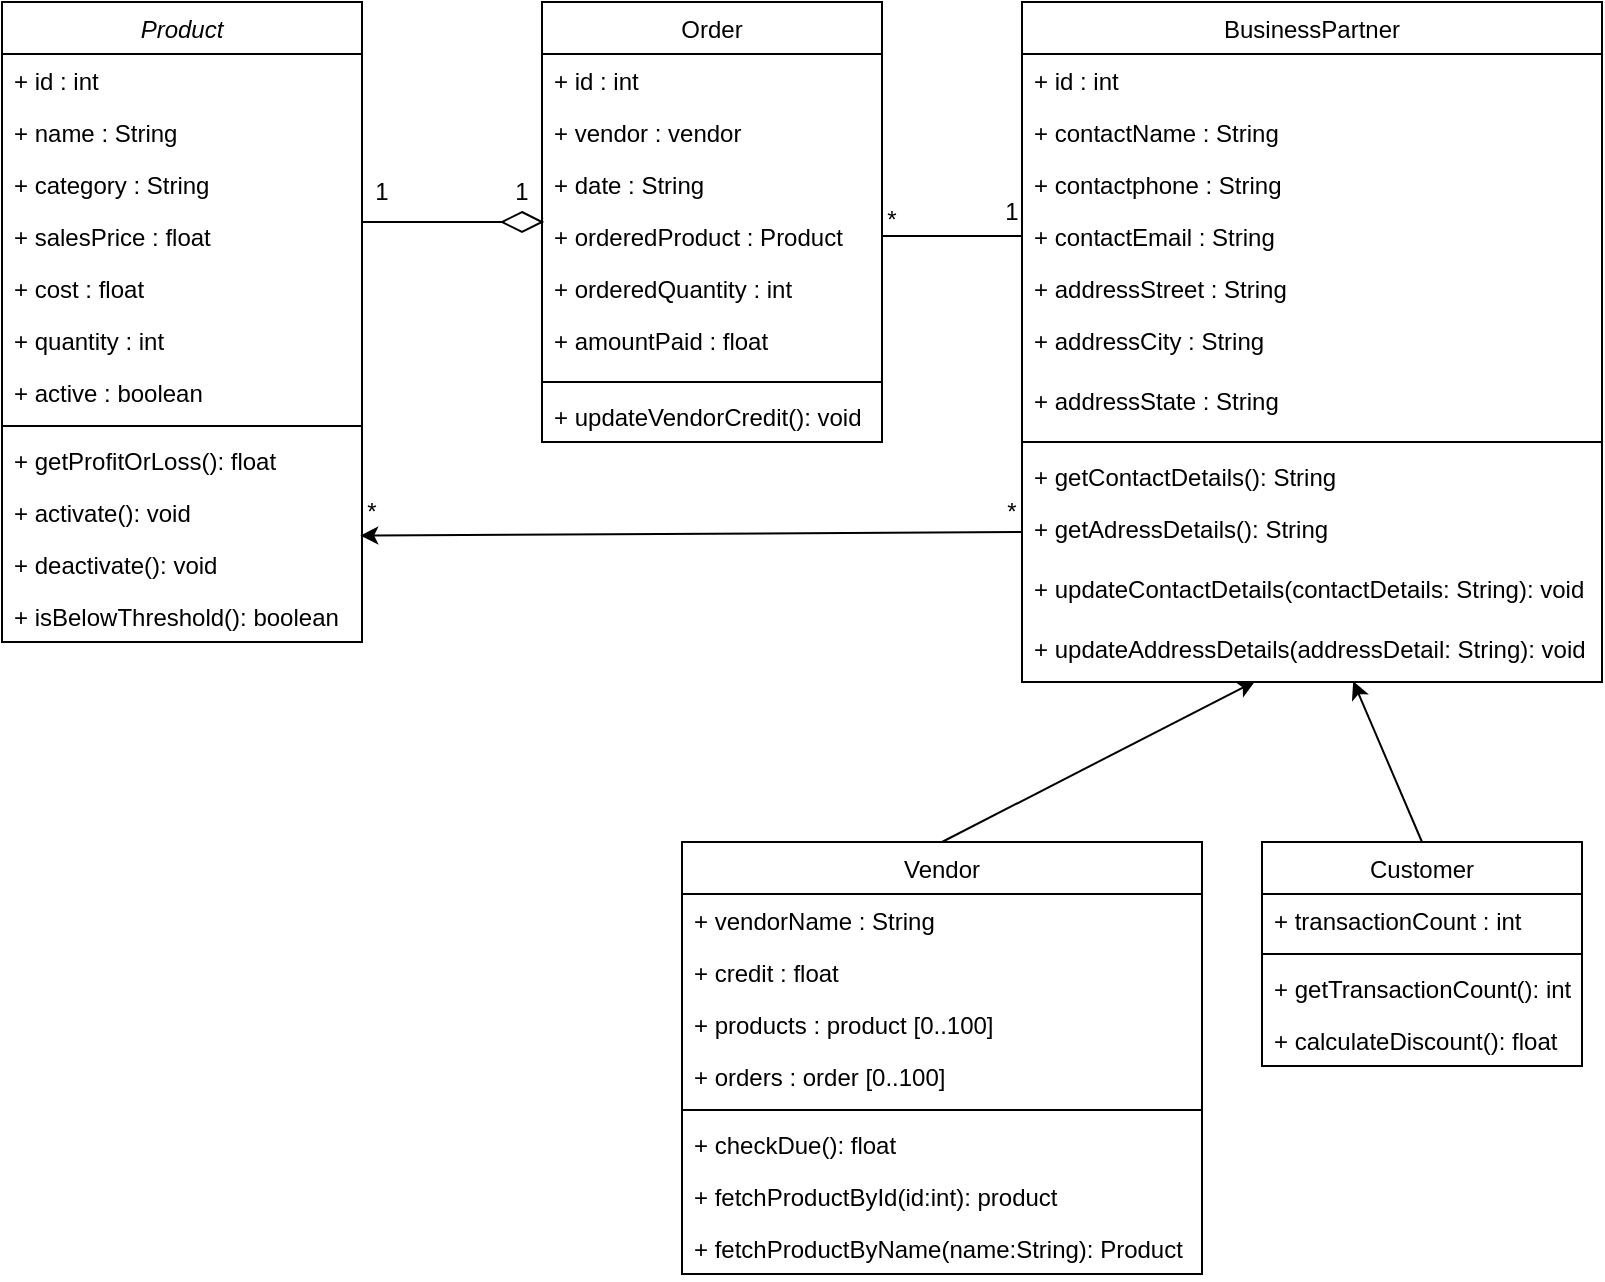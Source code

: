 <mxfile version="16.6.5" type="device"><diagram id="C5RBs43oDa-KdzZeNtuy" name="Page-1"><mxGraphModel dx="1346" dy="634" grid="1" gridSize="10" guides="1" tooltips="1" connect="1" arrows="1" fold="1" page="1" pageScale="1" pageWidth="827" pageHeight="1169" math="0" shadow="0"><root><mxCell id="WIyWlLk6GJQsqaUBKTNV-0"/><mxCell id="WIyWlLk6GJQsqaUBKTNV-1" parent="WIyWlLk6GJQsqaUBKTNV-0"/><mxCell id="zkfFHV4jXpPFQw0GAbJ--0" value="Product" style="swimlane;fontStyle=2;align=center;verticalAlign=top;childLayout=stackLayout;horizontal=1;startSize=26;horizontalStack=0;resizeParent=1;resizeLast=0;collapsible=1;marginBottom=0;rounded=0;shadow=0;strokeWidth=1;" parent="WIyWlLk6GJQsqaUBKTNV-1" vertex="1"><mxGeometry x="10" y="10" width="180" height="320" as="geometry"><mxRectangle x="230" y="140" width="160" height="26" as="alternateBounds"/></mxGeometry></mxCell><mxCell id="zkfFHV4jXpPFQw0GAbJ--1" value="+ id : int" style="text;align=left;verticalAlign=top;spacingLeft=4;spacingRight=4;overflow=hidden;rotatable=0;points=[[0,0.5],[1,0.5]];portConstraint=eastwest;" parent="zkfFHV4jXpPFQw0GAbJ--0" vertex="1"><mxGeometry y="26" width="180" height="26" as="geometry"/></mxCell><mxCell id="zkfFHV4jXpPFQw0GAbJ--2" value="+ name : String" style="text;align=left;verticalAlign=top;spacingLeft=4;spacingRight=4;overflow=hidden;rotatable=0;points=[[0,0.5],[1,0.5]];portConstraint=eastwest;rounded=0;shadow=0;html=0;" parent="zkfFHV4jXpPFQw0GAbJ--0" vertex="1"><mxGeometry y="52" width="180" height="26" as="geometry"/></mxCell><mxCell id="zkfFHV4jXpPFQw0GAbJ--3" value="+ category : String" style="text;align=left;verticalAlign=top;spacingLeft=4;spacingRight=4;overflow=hidden;rotatable=0;points=[[0,0.5],[1,0.5]];portConstraint=eastwest;rounded=0;shadow=0;html=0;" parent="zkfFHV4jXpPFQw0GAbJ--0" vertex="1"><mxGeometry y="78" width="180" height="26" as="geometry"/></mxCell><mxCell id="TLTmDRfmEv0c7cjd-RGx-0" value="+ salesPrice : float" style="text;align=left;verticalAlign=top;spacingLeft=4;spacingRight=4;overflow=hidden;rotatable=0;points=[[0,0.5],[1,0.5]];portConstraint=eastwest;rounded=0;shadow=0;html=0;" vertex="1" parent="zkfFHV4jXpPFQw0GAbJ--0"><mxGeometry y="104" width="180" height="26" as="geometry"/></mxCell><mxCell id="TLTmDRfmEv0c7cjd-RGx-1" value="+ cost : float" style="text;align=left;verticalAlign=top;spacingLeft=4;spacingRight=4;overflow=hidden;rotatable=0;points=[[0,0.5],[1,0.5]];portConstraint=eastwest;rounded=0;shadow=0;html=0;" vertex="1" parent="zkfFHV4jXpPFQw0GAbJ--0"><mxGeometry y="130" width="180" height="26" as="geometry"/></mxCell><mxCell id="TLTmDRfmEv0c7cjd-RGx-2" value="+ quantity : int" style="text;align=left;verticalAlign=top;spacingLeft=4;spacingRight=4;overflow=hidden;rotatable=0;points=[[0,0.5],[1,0.5]];portConstraint=eastwest;rounded=0;shadow=0;html=0;" vertex="1" parent="zkfFHV4jXpPFQw0GAbJ--0"><mxGeometry y="156" width="180" height="26" as="geometry"/></mxCell><mxCell id="TLTmDRfmEv0c7cjd-RGx-3" value="+ active : boolean" style="text;align=left;verticalAlign=top;spacingLeft=4;spacingRight=4;overflow=hidden;rotatable=0;points=[[0,0.5],[1,0.5]];portConstraint=eastwest;rounded=0;shadow=0;html=0;" vertex="1" parent="zkfFHV4jXpPFQw0GAbJ--0"><mxGeometry y="182" width="180" height="26" as="geometry"/></mxCell><mxCell id="zkfFHV4jXpPFQw0GAbJ--4" value="" style="line;html=1;strokeWidth=1;align=left;verticalAlign=middle;spacingTop=-1;spacingLeft=3;spacingRight=3;rotatable=0;labelPosition=right;points=[];portConstraint=eastwest;" parent="zkfFHV4jXpPFQw0GAbJ--0" vertex="1"><mxGeometry y="208" width="180" height="8" as="geometry"/></mxCell><mxCell id="zkfFHV4jXpPFQw0GAbJ--5" value="+ getProfitOrLoss(): float" style="text;align=left;verticalAlign=top;spacingLeft=4;spacingRight=4;overflow=hidden;rotatable=0;points=[[0,0.5],[1,0.5]];portConstraint=eastwest;" parent="zkfFHV4jXpPFQw0GAbJ--0" vertex="1"><mxGeometry y="216" width="180" height="26" as="geometry"/></mxCell><mxCell id="TLTmDRfmEv0c7cjd-RGx-4" value="+ activate(): void" style="text;align=left;verticalAlign=top;spacingLeft=4;spacingRight=4;overflow=hidden;rotatable=0;points=[[0,0.5],[1,0.5]];portConstraint=eastwest;" vertex="1" parent="zkfFHV4jXpPFQw0GAbJ--0"><mxGeometry y="242" width="180" height="26" as="geometry"/></mxCell><mxCell id="TLTmDRfmEv0c7cjd-RGx-5" value="+ deactivate(): void" style="text;align=left;verticalAlign=top;spacingLeft=4;spacingRight=4;overflow=hidden;rotatable=0;points=[[0,0.5],[1,0.5]];portConstraint=eastwest;" vertex="1" parent="zkfFHV4jXpPFQw0GAbJ--0"><mxGeometry y="268" width="180" height="26" as="geometry"/></mxCell><mxCell id="TLTmDRfmEv0c7cjd-RGx-6" value="+ isBelowThreshold(): boolean" style="text;align=left;verticalAlign=top;spacingLeft=4;spacingRight=4;overflow=hidden;rotatable=0;points=[[0,0.5],[1,0.5]];portConstraint=eastwest;" vertex="1" parent="zkfFHV4jXpPFQw0GAbJ--0"><mxGeometry y="294" width="180" height="26" as="geometry"/></mxCell><mxCell id="zkfFHV4jXpPFQw0GAbJ--17" value="Order" style="swimlane;fontStyle=0;align=center;verticalAlign=top;childLayout=stackLayout;horizontal=1;startSize=26;horizontalStack=0;resizeParent=1;resizeLast=0;collapsible=1;marginBottom=0;rounded=0;shadow=0;strokeWidth=1;" parent="WIyWlLk6GJQsqaUBKTNV-1" vertex="1"><mxGeometry x="280" y="10" width="170" height="220" as="geometry"><mxRectangle x="550" y="140" width="160" height="26" as="alternateBounds"/></mxGeometry></mxCell><mxCell id="zkfFHV4jXpPFQw0GAbJ--18" value="+ id : int        " style="text;align=left;verticalAlign=top;spacingLeft=4;spacingRight=4;overflow=hidden;rotatable=0;points=[[0,0.5],[1,0.5]];portConstraint=eastwest;" parent="zkfFHV4jXpPFQw0GAbJ--17" vertex="1"><mxGeometry y="26" width="170" height="26" as="geometry"/></mxCell><mxCell id="zkfFHV4jXpPFQw0GAbJ--19" value="+ vendor : vendor" style="text;align=left;verticalAlign=top;spacingLeft=4;spacingRight=4;overflow=hidden;rotatable=0;points=[[0,0.5],[1,0.5]];portConstraint=eastwest;rounded=0;shadow=0;html=0;" parent="zkfFHV4jXpPFQw0GAbJ--17" vertex="1"><mxGeometry y="52" width="170" height="26" as="geometry"/></mxCell><mxCell id="zkfFHV4jXpPFQw0GAbJ--20" value="+ date : String" style="text;align=left;verticalAlign=top;spacingLeft=4;spacingRight=4;overflow=hidden;rotatable=0;points=[[0,0.5],[1,0.5]];portConstraint=eastwest;rounded=0;shadow=0;html=0;" parent="zkfFHV4jXpPFQw0GAbJ--17" vertex="1"><mxGeometry y="78" width="170" height="26" as="geometry"/></mxCell><mxCell id="zkfFHV4jXpPFQw0GAbJ--21" value="+ orderedProduct : Product" style="text;align=left;verticalAlign=top;spacingLeft=4;spacingRight=4;overflow=hidden;rotatable=0;points=[[0,0.5],[1,0.5]];portConstraint=eastwest;rounded=0;shadow=0;html=0;" parent="zkfFHV4jXpPFQw0GAbJ--17" vertex="1"><mxGeometry y="104" width="170" height="26" as="geometry"/></mxCell><mxCell id="zkfFHV4jXpPFQw0GAbJ--22" value="+ orderedQuantity : int" style="text;align=left;verticalAlign=top;spacingLeft=4;spacingRight=4;overflow=hidden;rotatable=0;points=[[0,0.5],[1,0.5]];portConstraint=eastwest;rounded=0;shadow=0;html=0;" parent="zkfFHV4jXpPFQw0GAbJ--17" vertex="1"><mxGeometry y="130" width="170" height="26" as="geometry"/></mxCell><mxCell id="zkfFHV4jXpPFQw0GAbJ--24" value="+ amountPaid : float" style="text;align=left;verticalAlign=top;spacingLeft=4;spacingRight=4;overflow=hidden;rotatable=0;points=[[0,0.5],[1,0.5]];portConstraint=eastwest;" parent="zkfFHV4jXpPFQw0GAbJ--17" vertex="1"><mxGeometry y="156" width="170" height="30" as="geometry"/></mxCell><mxCell id="zkfFHV4jXpPFQw0GAbJ--23" value="" style="line;html=1;strokeWidth=1;align=left;verticalAlign=middle;spacingTop=-1;spacingLeft=3;spacingRight=3;rotatable=0;labelPosition=right;points=[];portConstraint=eastwest;" parent="zkfFHV4jXpPFQw0GAbJ--17" vertex="1"><mxGeometry y="186" width="170" height="8" as="geometry"/></mxCell><mxCell id="zkfFHV4jXpPFQw0GAbJ--25" value="+ updateVendorCredit(): void" style="text;align=left;verticalAlign=top;spacingLeft=4;spacingRight=4;overflow=hidden;rotatable=0;points=[[0,0.5],[1,0.5]];portConstraint=eastwest;" parent="zkfFHV4jXpPFQw0GAbJ--17" vertex="1"><mxGeometry y="194" width="170" height="26" as="geometry"/></mxCell><mxCell id="TLTmDRfmEv0c7cjd-RGx-7" value="BusinessPartner" style="swimlane;fontStyle=0;align=center;verticalAlign=top;childLayout=stackLayout;horizontal=1;startSize=26;horizontalStack=0;resizeParent=1;resizeLast=0;collapsible=1;marginBottom=0;rounded=0;shadow=0;strokeWidth=1;" vertex="1" parent="WIyWlLk6GJQsqaUBKTNV-1"><mxGeometry x="520" y="10" width="290" height="340" as="geometry"><mxRectangle x="550" y="140" width="160" height="26" as="alternateBounds"/></mxGeometry></mxCell><mxCell id="TLTmDRfmEv0c7cjd-RGx-8" value="+ id : int        " style="text;align=left;verticalAlign=top;spacingLeft=4;spacingRight=4;overflow=hidden;rotatable=0;points=[[0,0.5],[1,0.5]];portConstraint=eastwest;" vertex="1" parent="TLTmDRfmEv0c7cjd-RGx-7"><mxGeometry y="26" width="290" height="26" as="geometry"/></mxCell><mxCell id="TLTmDRfmEv0c7cjd-RGx-9" value="+ contactName : String" style="text;align=left;verticalAlign=top;spacingLeft=4;spacingRight=4;overflow=hidden;rotatable=0;points=[[0,0.5],[1,0.5]];portConstraint=eastwest;rounded=0;shadow=0;html=0;" vertex="1" parent="TLTmDRfmEv0c7cjd-RGx-7"><mxGeometry y="52" width="290" height="26" as="geometry"/></mxCell><mxCell id="TLTmDRfmEv0c7cjd-RGx-10" value="+ contactphone : String" style="text;align=left;verticalAlign=top;spacingLeft=4;spacingRight=4;overflow=hidden;rotatable=0;points=[[0,0.5],[1,0.5]];portConstraint=eastwest;rounded=0;shadow=0;html=0;" vertex="1" parent="TLTmDRfmEv0c7cjd-RGx-7"><mxGeometry y="78" width="290" height="26" as="geometry"/></mxCell><mxCell id="TLTmDRfmEv0c7cjd-RGx-11" value="+ contactEmail : String" style="text;align=left;verticalAlign=top;spacingLeft=4;spacingRight=4;overflow=hidden;rotatable=0;points=[[0,0.5],[1,0.5]];portConstraint=eastwest;rounded=0;shadow=0;html=0;" vertex="1" parent="TLTmDRfmEv0c7cjd-RGx-7"><mxGeometry y="104" width="290" height="26" as="geometry"/></mxCell><mxCell id="TLTmDRfmEv0c7cjd-RGx-12" value="+ addressStreet : String" style="text;align=left;verticalAlign=top;spacingLeft=4;spacingRight=4;overflow=hidden;rotatable=0;points=[[0,0.5],[1,0.5]];portConstraint=eastwest;rounded=0;shadow=0;html=0;" vertex="1" parent="TLTmDRfmEv0c7cjd-RGx-7"><mxGeometry y="130" width="290" height="26" as="geometry"/></mxCell><mxCell id="TLTmDRfmEv0c7cjd-RGx-13" value="+ addressCity : String" style="text;align=left;verticalAlign=top;spacingLeft=4;spacingRight=4;overflow=hidden;rotatable=0;points=[[0,0.5],[1,0.5]];portConstraint=eastwest;" vertex="1" parent="TLTmDRfmEv0c7cjd-RGx-7"><mxGeometry y="156" width="290" height="30" as="geometry"/></mxCell><mxCell id="TLTmDRfmEv0c7cjd-RGx-16" value="+ addressState : String" style="text;align=left;verticalAlign=top;spacingLeft=4;spacingRight=4;overflow=hidden;rotatable=0;points=[[0,0.5],[1,0.5]];portConstraint=eastwest;" vertex="1" parent="TLTmDRfmEv0c7cjd-RGx-7"><mxGeometry y="186" width="290" height="30" as="geometry"/></mxCell><mxCell id="TLTmDRfmEv0c7cjd-RGx-14" value="" style="line;html=1;strokeWidth=1;align=left;verticalAlign=middle;spacingTop=-1;spacingLeft=3;spacingRight=3;rotatable=0;labelPosition=right;points=[];portConstraint=eastwest;" vertex="1" parent="TLTmDRfmEv0c7cjd-RGx-7"><mxGeometry y="216" width="290" height="8" as="geometry"/></mxCell><mxCell id="TLTmDRfmEv0c7cjd-RGx-15" value="+ getContactDetails(): String" style="text;align=left;verticalAlign=top;spacingLeft=4;spacingRight=4;overflow=hidden;rotatable=0;points=[[0,0.5],[1,0.5]];portConstraint=eastwest;" vertex="1" parent="TLTmDRfmEv0c7cjd-RGx-7"><mxGeometry y="224" width="290" height="26" as="geometry"/></mxCell><mxCell id="TLTmDRfmEv0c7cjd-RGx-17" value="+ getAdressDetails(): String" style="text;align=left;verticalAlign=top;spacingLeft=4;spacingRight=4;overflow=hidden;rotatable=0;points=[[0,0.5],[1,0.5]];portConstraint=eastwest;" vertex="1" parent="TLTmDRfmEv0c7cjd-RGx-7"><mxGeometry y="250" width="290" height="30" as="geometry"/></mxCell><mxCell id="TLTmDRfmEv0c7cjd-RGx-18" value="+ updateContactDetails(contactDetails: String): void" style="text;align=left;verticalAlign=top;spacingLeft=4;spacingRight=4;overflow=hidden;rotatable=0;points=[[0,0.5],[1,0.5]];portConstraint=eastwest;" vertex="1" parent="TLTmDRfmEv0c7cjd-RGx-7"><mxGeometry y="280" width="290" height="30" as="geometry"/></mxCell><mxCell id="TLTmDRfmEv0c7cjd-RGx-19" value="+ updateAddressDetails(addressDetail: String): void" style="text;align=left;verticalAlign=top;spacingLeft=4;spacingRight=4;overflow=hidden;rotatable=0;points=[[0,0.5],[1,0.5]];portConstraint=eastwest;" vertex="1" parent="TLTmDRfmEv0c7cjd-RGx-7"><mxGeometry y="310" width="290" height="30" as="geometry"/></mxCell><mxCell id="TLTmDRfmEv0c7cjd-RGx-21" value="" style="endArrow=classic;html=1;rounded=0;entryX=0.995;entryY=0.953;entryDx=0;entryDy=0;entryPerimeter=0;exitX=0;exitY=0.5;exitDx=0;exitDy=0;" edge="1" parent="WIyWlLk6GJQsqaUBKTNV-1" source="TLTmDRfmEv0c7cjd-RGx-17" target="TLTmDRfmEv0c7cjd-RGx-4"><mxGeometry width="50" height="50" relative="1" as="geometry"><mxPoint x="310" y="330" as="sourcePoint"/><mxPoint x="360" y="280" as="targetPoint"/></mxGeometry></mxCell><mxCell id="TLTmDRfmEv0c7cjd-RGx-22" value="" style="endArrow=none;html=1;rounded=0;entryX=0;entryY=0.5;entryDx=0;entryDy=0;exitX=1;exitY=0.5;exitDx=0;exitDy=0;" edge="1" parent="WIyWlLk6GJQsqaUBKTNV-1" source="zkfFHV4jXpPFQw0GAbJ--21" target="TLTmDRfmEv0c7cjd-RGx-11"><mxGeometry width="50" height="50" relative="1" as="geometry"><mxPoint x="310" y="330" as="sourcePoint"/><mxPoint x="360" y="280" as="targetPoint"/></mxGeometry></mxCell><mxCell id="TLTmDRfmEv0c7cjd-RGx-23" value="Vendor" style="swimlane;fontStyle=0;align=center;verticalAlign=top;childLayout=stackLayout;horizontal=1;startSize=26;horizontalStack=0;resizeParent=1;resizeLast=0;collapsible=1;marginBottom=0;rounded=0;shadow=0;strokeWidth=1;" vertex="1" parent="WIyWlLk6GJQsqaUBKTNV-1"><mxGeometry x="350" y="430" width="260" height="216" as="geometry"><mxRectangle x="340" y="380" width="170" height="26" as="alternateBounds"/></mxGeometry></mxCell><mxCell id="TLTmDRfmEv0c7cjd-RGx-24" value="+ vendorName : String" style="text;align=left;verticalAlign=top;spacingLeft=4;spacingRight=4;overflow=hidden;rotatable=0;points=[[0,0.5],[1,0.5]];portConstraint=eastwest;" vertex="1" parent="TLTmDRfmEv0c7cjd-RGx-23"><mxGeometry y="26" width="260" height="26" as="geometry"/></mxCell><mxCell id="TLTmDRfmEv0c7cjd-RGx-29" value="+ credit : float" style="text;align=left;verticalAlign=top;spacingLeft=4;spacingRight=4;overflow=hidden;rotatable=0;points=[[0,0.5],[1,0.5]];portConstraint=eastwest;" vertex="1" parent="TLTmDRfmEv0c7cjd-RGx-23"><mxGeometry y="52" width="260" height="26" as="geometry"/></mxCell><mxCell id="TLTmDRfmEv0c7cjd-RGx-30" value="+ products : product [0..100]" style="text;align=left;verticalAlign=top;spacingLeft=4;spacingRight=4;overflow=hidden;rotatable=0;points=[[0,0.5],[1,0.5]];portConstraint=eastwest;" vertex="1" parent="TLTmDRfmEv0c7cjd-RGx-23"><mxGeometry y="78" width="260" height="26" as="geometry"/></mxCell><mxCell id="TLTmDRfmEv0c7cjd-RGx-31" value="+ orders : order [0..100]" style="text;align=left;verticalAlign=top;spacingLeft=4;spacingRight=4;overflow=hidden;rotatable=0;points=[[0,0.5],[1,0.5]];portConstraint=eastwest;" vertex="1" parent="TLTmDRfmEv0c7cjd-RGx-23"><mxGeometry y="104" width="260" height="26" as="geometry"/></mxCell><mxCell id="TLTmDRfmEv0c7cjd-RGx-25" value="" style="line;html=1;strokeWidth=1;align=left;verticalAlign=middle;spacingTop=-1;spacingLeft=3;spacingRight=3;rotatable=0;labelPosition=right;points=[];portConstraint=eastwest;" vertex="1" parent="TLTmDRfmEv0c7cjd-RGx-23"><mxGeometry y="130" width="260" height="8" as="geometry"/></mxCell><mxCell id="TLTmDRfmEv0c7cjd-RGx-32" value="+ checkDue(): float" style="text;align=left;verticalAlign=top;spacingLeft=4;spacingRight=4;overflow=hidden;rotatable=0;points=[[0,0.5],[1,0.5]];portConstraint=eastwest;" vertex="1" parent="TLTmDRfmEv0c7cjd-RGx-23"><mxGeometry y="138" width="260" height="26" as="geometry"/></mxCell><mxCell id="TLTmDRfmEv0c7cjd-RGx-33" value="+ fetchProductById(id:int): product" style="text;align=left;verticalAlign=top;spacingLeft=4;spacingRight=4;overflow=hidden;rotatable=0;points=[[0,0.5],[1,0.5]];portConstraint=eastwest;" vertex="1" parent="TLTmDRfmEv0c7cjd-RGx-23"><mxGeometry y="164" width="260" height="26" as="geometry"/></mxCell><mxCell id="TLTmDRfmEv0c7cjd-RGx-34" value="+ fetchProductByName(name:String): Product" style="text;align=left;verticalAlign=top;spacingLeft=4;spacingRight=4;overflow=hidden;rotatable=0;points=[[0,0.5],[1,0.5]];portConstraint=eastwest;" vertex="1" parent="TLTmDRfmEv0c7cjd-RGx-23"><mxGeometry y="190" width="260" height="26" as="geometry"/></mxCell><mxCell id="TLTmDRfmEv0c7cjd-RGx-26" value="Customer" style="swimlane;fontStyle=0;align=center;verticalAlign=top;childLayout=stackLayout;horizontal=1;startSize=26;horizontalStack=0;resizeParent=1;resizeLast=0;collapsible=1;marginBottom=0;rounded=0;shadow=0;strokeWidth=1;" vertex="1" parent="WIyWlLk6GJQsqaUBKTNV-1"><mxGeometry x="640" y="430" width="160" height="112" as="geometry"><mxRectangle x="340" y="380" width="170" height="26" as="alternateBounds"/></mxGeometry></mxCell><mxCell id="TLTmDRfmEv0c7cjd-RGx-27" value="+ transactionCount : int" style="text;align=left;verticalAlign=top;spacingLeft=4;spacingRight=4;overflow=hidden;rotatable=0;points=[[0,0.5],[1,0.5]];portConstraint=eastwest;" vertex="1" parent="TLTmDRfmEv0c7cjd-RGx-26"><mxGeometry y="26" width="160" height="26" as="geometry"/></mxCell><mxCell id="TLTmDRfmEv0c7cjd-RGx-28" value="" style="line;html=1;strokeWidth=1;align=left;verticalAlign=middle;spacingTop=-1;spacingLeft=3;spacingRight=3;rotatable=0;labelPosition=right;points=[];portConstraint=eastwest;" vertex="1" parent="TLTmDRfmEv0c7cjd-RGx-26"><mxGeometry y="52" width="160" height="8" as="geometry"/></mxCell><mxCell id="TLTmDRfmEv0c7cjd-RGx-35" value="+ getTransactionCount(): int" style="text;align=left;verticalAlign=top;spacingLeft=4;spacingRight=4;overflow=hidden;rotatable=0;points=[[0,0.5],[1,0.5]];portConstraint=eastwest;" vertex="1" parent="TLTmDRfmEv0c7cjd-RGx-26"><mxGeometry y="60" width="160" height="26" as="geometry"/></mxCell><mxCell id="TLTmDRfmEv0c7cjd-RGx-36" value="+ calculateDiscount(): float" style="text;align=left;verticalAlign=top;spacingLeft=4;spacingRight=4;overflow=hidden;rotatable=0;points=[[0,0.5],[1,0.5]];portConstraint=eastwest;" vertex="1" parent="TLTmDRfmEv0c7cjd-RGx-26"><mxGeometry y="86" width="160" height="26" as="geometry"/></mxCell><mxCell id="TLTmDRfmEv0c7cjd-RGx-37" value="" style="endArrow=classic;html=1;rounded=0;exitX=0.5;exitY=0;exitDx=0;exitDy=0;entryX=0.402;entryY=0.987;entryDx=0;entryDy=0;entryPerimeter=0;" edge="1" parent="WIyWlLk6GJQsqaUBKTNV-1" source="TLTmDRfmEv0c7cjd-RGx-23" target="TLTmDRfmEv0c7cjd-RGx-19"><mxGeometry width="50" height="50" relative="1" as="geometry"><mxPoint x="480" y="650" as="sourcePoint"/><mxPoint x="530" y="600" as="targetPoint"/></mxGeometry></mxCell><mxCell id="TLTmDRfmEv0c7cjd-RGx-38" value="" style="endArrow=classic;html=1;rounded=0;exitX=0.5;exitY=0;exitDx=0;exitDy=0;entryX=0.571;entryY=0.987;entryDx=0;entryDy=0;entryPerimeter=0;" edge="1" parent="WIyWlLk6GJQsqaUBKTNV-1" source="TLTmDRfmEv0c7cjd-RGx-26" target="TLTmDRfmEv0c7cjd-RGx-19"><mxGeometry width="50" height="50" relative="1" as="geometry"><mxPoint x="480" y="650" as="sourcePoint"/><mxPoint x="530" y="600" as="targetPoint"/></mxGeometry></mxCell><mxCell id="TLTmDRfmEv0c7cjd-RGx-39" value="" style="endArrow=none;html=1;rounded=0;exitX=1.003;exitY=0.273;exitDx=0;exitDy=0;exitPerimeter=0;startArrow=none;" edge="1" parent="WIyWlLk6GJQsqaUBKTNV-1" source="TLTmDRfmEv0c7cjd-RGx-40"><mxGeometry width="50" height="50" relative="1" as="geometry"><mxPoint x="230" y="160" as="sourcePoint"/><mxPoint x="280" y="121" as="targetPoint"/></mxGeometry></mxCell><mxCell id="TLTmDRfmEv0c7cjd-RGx-40" value="" style="rhombus;whiteSpace=wrap;html=1;" vertex="1" parent="WIyWlLk6GJQsqaUBKTNV-1"><mxGeometry x="260" y="115" width="20" height="10" as="geometry"/></mxCell><mxCell id="TLTmDRfmEv0c7cjd-RGx-42" value="" style="endArrow=none;html=1;rounded=0;startArrow=none;exitX=1;exitY=0.231;exitDx=0;exitDy=0;exitPerimeter=0;" edge="1" parent="WIyWlLk6GJQsqaUBKTNV-1" source="TLTmDRfmEv0c7cjd-RGx-0" target="TLTmDRfmEv0c7cjd-RGx-40"><mxGeometry width="50" height="50" relative="1" as="geometry"><mxPoint x="235.862" y="65" as="sourcePoint"/><mxPoint x="280" y="121" as="targetPoint"/></mxGeometry></mxCell><mxCell id="TLTmDRfmEv0c7cjd-RGx-45" value="1" style="text;html=1;strokeColor=none;fillColor=none;align=center;verticalAlign=middle;whiteSpace=wrap;rounded=0;" vertex="1" parent="WIyWlLk6GJQsqaUBKTNV-1"><mxGeometry x="190" y="97.5" width="20" height="15" as="geometry"/></mxCell><mxCell id="TLTmDRfmEv0c7cjd-RGx-46" value="1" style="text;html=1;strokeColor=none;fillColor=none;align=center;verticalAlign=middle;whiteSpace=wrap;rounded=0;" vertex="1" parent="WIyWlLk6GJQsqaUBKTNV-1"><mxGeometry x="260" y="100" width="20" height="10" as="geometry"/></mxCell><mxCell id="TLTmDRfmEv0c7cjd-RGx-48" value="1" style="text;html=1;strokeColor=none;fillColor=none;align=center;verticalAlign=middle;whiteSpace=wrap;rounded=0;" vertex="1" parent="WIyWlLk6GJQsqaUBKTNV-1"><mxGeometry x="510" y="110" width="10" height="10" as="geometry"/></mxCell><mxCell id="TLTmDRfmEv0c7cjd-RGx-49" value="*" style="text;html=1;strokeColor=none;fillColor=none;align=center;verticalAlign=middle;whiteSpace=wrap;rounded=0;" vertex="1" parent="WIyWlLk6GJQsqaUBKTNV-1"><mxGeometry x="450" y="112.5" width="10" height="12.5" as="geometry"/></mxCell><mxCell id="TLTmDRfmEv0c7cjd-RGx-50" value="*" style="text;html=1;strokeColor=none;fillColor=none;align=center;verticalAlign=middle;whiteSpace=wrap;rounded=0;" vertex="1" parent="WIyWlLk6GJQsqaUBKTNV-1"><mxGeometry x="510" y="260" width="10" height="10" as="geometry"/></mxCell><mxCell id="TLTmDRfmEv0c7cjd-RGx-51" value="*" style="text;html=1;strokeColor=none;fillColor=none;align=center;verticalAlign=middle;whiteSpace=wrap;rounded=0;" vertex="1" parent="WIyWlLk6GJQsqaUBKTNV-1"><mxGeometry x="190" y="260" width="10" height="10" as="geometry"/></mxCell></root></mxGraphModel></diagram></mxfile>